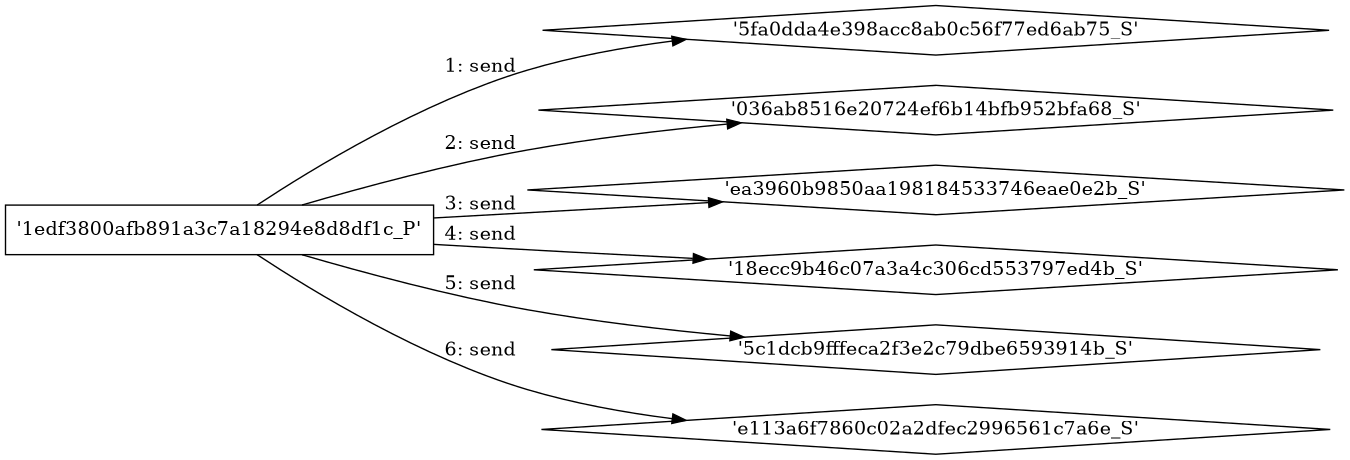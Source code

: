 digraph "D:\Learning\Paper\apt\基于CTI的攻击预警\Dataset\攻击图\ASGfromALLCTI\Security Issue Allows Apps to Bypass VPN Connections on iOS and macOS.dot" {
rankdir="LR"
size="9"
fixedsize="false"
splines="true"
nodesep=0.3
ranksep=0
fontsize=10
overlap="scalexy"
engine= "neato"
	"'5fa0dda4e398acc8ab0c56f77ed6ab75_S'" [node_type=Socket shape=diamond]
	"'1edf3800afb891a3c7a18294e8d8df1c_P'" [node_type=Process shape=box]
	"'1edf3800afb891a3c7a18294e8d8df1c_P'" -> "'5fa0dda4e398acc8ab0c56f77ed6ab75_S'" [label="1: send"]
	"'036ab8516e20724ef6b14bfb952bfa68_S'" [node_type=Socket shape=diamond]
	"'1edf3800afb891a3c7a18294e8d8df1c_P'" [node_type=Process shape=box]
	"'1edf3800afb891a3c7a18294e8d8df1c_P'" -> "'036ab8516e20724ef6b14bfb952bfa68_S'" [label="2: send"]
	"'ea3960b9850aa198184533746eae0e2b_S'" [node_type=Socket shape=diamond]
	"'1edf3800afb891a3c7a18294e8d8df1c_P'" [node_type=Process shape=box]
	"'1edf3800afb891a3c7a18294e8d8df1c_P'" -> "'ea3960b9850aa198184533746eae0e2b_S'" [label="3: send"]
	"'18ecc9b46c07a3a4c306cd553797ed4b_S'" [node_type=Socket shape=diamond]
	"'1edf3800afb891a3c7a18294e8d8df1c_P'" [node_type=Process shape=box]
	"'1edf3800afb891a3c7a18294e8d8df1c_P'" -> "'18ecc9b46c07a3a4c306cd553797ed4b_S'" [label="4: send"]
	"'5c1dcb9fffeca2f3e2c79dbe6593914b_S'" [node_type=Socket shape=diamond]
	"'1edf3800afb891a3c7a18294e8d8df1c_P'" [node_type=Process shape=box]
	"'1edf3800afb891a3c7a18294e8d8df1c_P'" -> "'5c1dcb9fffeca2f3e2c79dbe6593914b_S'" [label="5: send"]
	"'e113a6f7860c02a2dfec2996561c7a6e_S'" [node_type=Socket shape=diamond]
	"'1edf3800afb891a3c7a18294e8d8df1c_P'" [node_type=Process shape=box]
	"'1edf3800afb891a3c7a18294e8d8df1c_P'" -> "'e113a6f7860c02a2dfec2996561c7a6e_S'" [label="6: send"]
}

